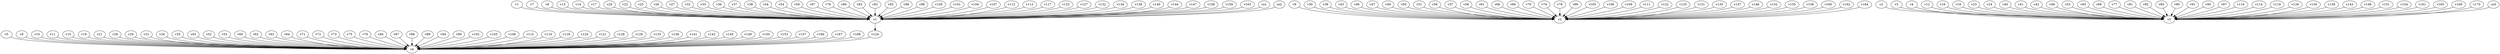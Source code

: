strict digraph  {
c1;
c2;
c3;
c4;
v1;
v2;
v3;
v4;
v5;
v6;
v7;
v8;
v9;
v10;
v11;
v12;
v13;
v14;
v15;
v16;
v17;
v18;
v19;
v20;
v21;
v22;
v23;
v24;
v25;
v26;
v27;
v28;
v29;
v30;
v31;
v32;
v33;
v34;
v35;
v36;
v37;
v38;
v39;
v40;
v41;
v42;
v43;
v44;
v45;
v46;
v47;
v48;
v49;
v50;
v51;
v52;
v53;
v54;
v55;
v56;
v57;
v58;
v59;
v60;
v61;
v62;
v63;
v64;
v65;
v66;
v67;
v68;
v69;
v70;
v71;
v72;
v73;
v74;
v75;
v76;
v77;
v78;
v79;
v80;
v81;
v82;
v83;
v84;
v85;
v86;
v87;
v88;
v89;
v90;
v91;
v92;
v93;
v94;
v95;
v96;
v97;
v98;
v99;
v100;
v101;
v102;
v103;
v104;
v105;
v106;
v107;
v108;
v109;
v110;
v111;
v112;
v113;
v114;
v115;
v116;
v117;
v118;
v119;
v120;
v121;
v122;
v123;
v124;
v125;
v126;
v127;
v128;
v129;
v130;
v131;
v132;
v133;
v134;
v135;
v136;
v137;
v138;
v139;
v140;
v141;
v142;
v143;
v144;
v145;
v146;
v147;
v148;
v149;
v150;
v151;
v152;
v153;
v154;
v155;
v156;
v157;
v158;
v159;
v160;
v161;
v162;
v163;
v164;
v165;
v166;
v167;
v168;
v169;
v170;
co1;
co2;
co3;
c1 -> v124  [weight=1];
v1 -> c1  [weight=1];
v2 -> c3  [weight=1];
v3 -> c3  [weight=1];
v4 -> c3  [weight=1];
v5 -> c4  [weight=1];
v6 -> c4  [weight=1];
v7 -> c1  [weight=1];
v8 -> c1  [weight=1];
v9 -> c2  [weight=1];
v10 -> c4  [weight=1];
v11 -> c4  [weight=1];
v12 -> c3  [weight=1];
v13 -> c1  [weight=1];
v14 -> c1  [weight=1];
v15 -> c4  [weight=1];
v16 -> c3  [weight=1];
v17 -> c1  [weight=1];
v18 -> c3  [weight=1];
v19 -> c4  [weight=1];
v20 -> c1  [weight=1];
v21 -> c4  [weight=1];
v22 -> c1  [weight=1];
v23 -> c3  [weight=1];
v24 -> c3  [weight=1];
v25 -> c1  [weight=1];
v26 -> c1  [weight=1];
v27 -> c1  [weight=1];
v28 -> c4  [weight=1];
v29 -> c4  [weight=1];
v30 -> c2  [weight=1];
v31 -> c4  [weight=1];
v32 -> c1  [weight=1];
v33 -> c1  [weight=1];
v34 -> c4  [weight=1];
v35 -> c4  [weight=1];
v36 -> c1  [weight=1];
v37 -> c1  [weight=1];
v38 -> c1  [weight=1];
v39 -> c2  [weight=1];
v40 -> c3  [weight=1];
v41 -> c3  [weight=1];
v42 -> c3  [weight=1];
v43 -> c2  [weight=1];
v44 -> c1  [weight=1];
v45 -> c4  [weight=1];
v46 -> c2  [weight=1];
v47 -> c2  [weight=1];
v48 -> c3  [weight=1];
v49 -> c2  [weight=1];
v50 -> c2  [weight=1];
v51 -> c2  [weight=1];
v52 -> c4  [weight=1];
v53 -> c3  [weight=1];
v54 -> c1  [weight=1];
v55 -> c4  [weight=1];
v56 -> c2  [weight=1];
v57 -> c2  [weight=1];
v58 -> c2  [weight=1];
v59 -> c1  [weight=1];
v60 -> c4  [weight=1];
v61 -> c2  [weight=1];
v62 -> c4  [weight=1];
v63 -> c4  [weight=1];
v64 -> c4  [weight=1];
v65 -> c3  [weight=1];
v66 -> c2  [weight=1];
v67 -> c1  [weight=1];
v68 -> c3  [weight=1];
v69 -> c2  [weight=1];
v70 -> c2  [weight=1];
v71 -> c4  [weight=1];
v72 -> c4  [weight=1];
v73 -> c4  [weight=1];
v74 -> c2  [weight=1];
v75 -> c4  [weight=1];
v76 -> c1  [weight=1];
v77 -> c3  [weight=1];
v78 -> c2  [weight=1];
v79 -> c4  [weight=1];
v80 -> c1  [weight=1];
v81 -> c3  [weight=1];
v82 -> c3  [weight=1];
v83 -> c1  [weight=1];
v84 -> c4  [weight=1];
v85 -> c3  [weight=1];
v86 -> c2  [weight=1];
v87 -> c4  [weight=1];
v88 -> c4  [weight=1];
v89 -> c4  [weight=1];
v90 -> c3  [weight=1];
v91 -> c3  [weight=1];
v92 -> c1  [weight=1];
v93 -> c1  [weight=1];
v94 -> c4  [weight=1];
v95 -> c3  [weight=1];
v96 -> c1  [weight=1];
v97 -> c3  [weight=1];
v98 -> c1  [weight=1];
v99 -> c4  [weight=1];
v100 -> c1  [weight=1];
v101 -> c1  [weight=1];
v102 -> c4  [weight=1];
v103 -> c4  [weight=1];
v104 -> c1  [weight=1];
v105 -> c2  [weight=1];
v106 -> c2  [weight=1];
v107 -> c1  [weight=1];
v108 -> c4  [weight=1];
v109 -> c2  [weight=1];
v110 -> c3  [weight=1];
v111 -> c2  [weight=1];
v112 -> c1  [weight=1];
v113 -> c1  [weight=1];
v114 -> c3  [weight=1];
v115 -> c4  [weight=1];
v116 -> c4  [weight=1];
v117 -> c1  [weight=1];
v118 -> c4  [weight=1];
v119 -> c3  [weight=1];
v120 -> c4  [weight=1];
v121 -> c4  [weight=1];
v122 -> c2  [weight=1];
v123 -> c1  [weight=1];
v124 -> c4  [weight=1];
v125 -> c2  [weight=1];
v126 -> c3  [weight=1];
v127 -> c1  [weight=1];
v128 -> c4  [weight=1];
v129 -> c4  [weight=1];
v130 -> c3  [weight=1];
v131 -> c2  [weight=1];
v132 -> c1  [weight=1];
v133 -> c4  [weight=1];
v134 -> c1  [weight=1];
v135 -> c2  [weight=1];
v136 -> c4  [weight=1];
v137 -> c2  [weight=1];
v138 -> c1  [weight=1];
v139 -> c3  [weight=1];
v140 -> c1  [weight=1];
v141 -> c4  [weight=1];
v142 -> c4  [weight=1];
v143 -> c3  [weight=1];
v144 -> c1  [weight=1];
v145 -> c4  [weight=1];
v146 -> c2  [weight=1];
v147 -> c1  [weight=1];
v148 -> c3  [weight=1];
v149 -> c4  [weight=1];
v150 -> c4  [weight=1];
v151 -> c3  [weight=1];
v152 -> c2  [weight=1];
v153 -> c4  [weight=1];
v154 -> c3  [weight=1];
v155 -> c2  [weight=1];
v156 -> c2  [weight=1];
v157 -> c4  [weight=1];
v158 -> c1  [weight=1];
v159 -> c1  [weight=1];
v160 -> c2  [weight=1];
v161 -> c3  [weight=1];
v162 -> c2  [weight=1];
v163 -> c1  [weight=1];
v164 -> c2  [weight=1];
v165 -> c3  [weight=1];
v166 -> c4  [weight=1];
v167 -> c4  [weight=1];
v168 -> c4  [weight=1];
v169 -> c3  [weight=1];
v170 -> c3  [weight=1];
co1 -> c1  [weight=1];
co2 -> c1  [weight=1];
co3 -> c3  [weight=1];
}
